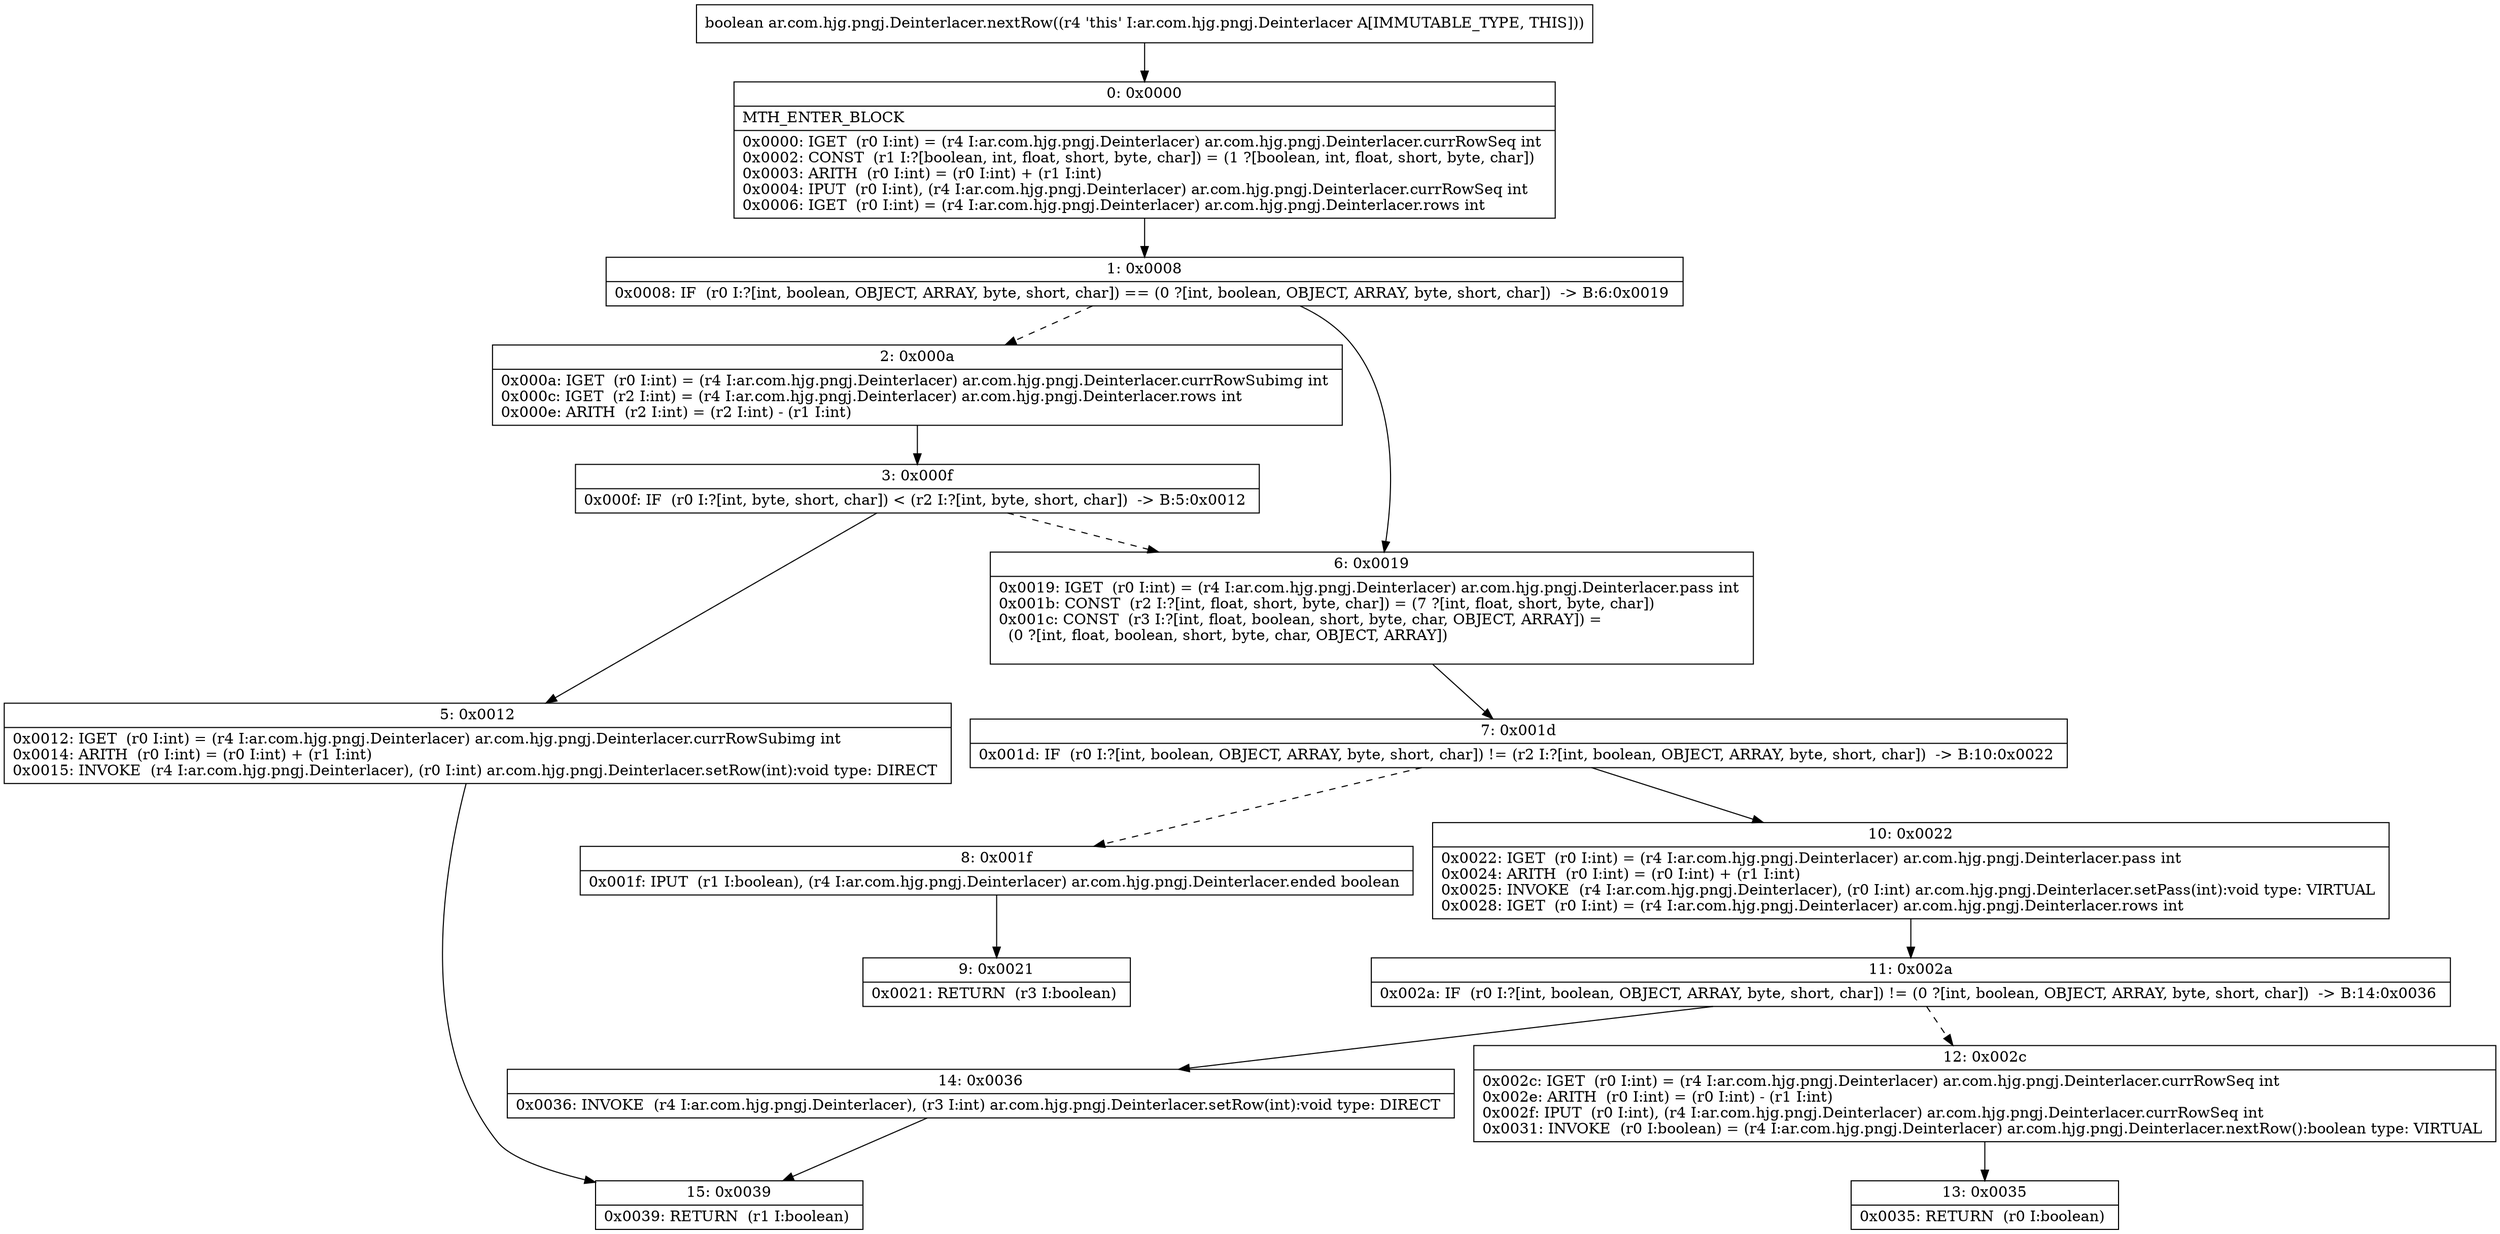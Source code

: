 digraph "CFG forar.com.hjg.pngj.Deinterlacer.nextRow()Z" {
Node_0 [shape=record,label="{0\:\ 0x0000|MTH_ENTER_BLOCK\l|0x0000: IGET  (r0 I:int) = (r4 I:ar.com.hjg.pngj.Deinterlacer) ar.com.hjg.pngj.Deinterlacer.currRowSeq int \l0x0002: CONST  (r1 I:?[boolean, int, float, short, byte, char]) = (1 ?[boolean, int, float, short, byte, char]) \l0x0003: ARITH  (r0 I:int) = (r0 I:int) + (r1 I:int) \l0x0004: IPUT  (r0 I:int), (r4 I:ar.com.hjg.pngj.Deinterlacer) ar.com.hjg.pngj.Deinterlacer.currRowSeq int \l0x0006: IGET  (r0 I:int) = (r4 I:ar.com.hjg.pngj.Deinterlacer) ar.com.hjg.pngj.Deinterlacer.rows int \l}"];
Node_1 [shape=record,label="{1\:\ 0x0008|0x0008: IF  (r0 I:?[int, boolean, OBJECT, ARRAY, byte, short, char]) == (0 ?[int, boolean, OBJECT, ARRAY, byte, short, char])  \-\> B:6:0x0019 \l}"];
Node_2 [shape=record,label="{2\:\ 0x000a|0x000a: IGET  (r0 I:int) = (r4 I:ar.com.hjg.pngj.Deinterlacer) ar.com.hjg.pngj.Deinterlacer.currRowSubimg int \l0x000c: IGET  (r2 I:int) = (r4 I:ar.com.hjg.pngj.Deinterlacer) ar.com.hjg.pngj.Deinterlacer.rows int \l0x000e: ARITH  (r2 I:int) = (r2 I:int) \- (r1 I:int) \l}"];
Node_3 [shape=record,label="{3\:\ 0x000f|0x000f: IF  (r0 I:?[int, byte, short, char]) \< (r2 I:?[int, byte, short, char])  \-\> B:5:0x0012 \l}"];
Node_5 [shape=record,label="{5\:\ 0x0012|0x0012: IGET  (r0 I:int) = (r4 I:ar.com.hjg.pngj.Deinterlacer) ar.com.hjg.pngj.Deinterlacer.currRowSubimg int \l0x0014: ARITH  (r0 I:int) = (r0 I:int) + (r1 I:int) \l0x0015: INVOKE  (r4 I:ar.com.hjg.pngj.Deinterlacer), (r0 I:int) ar.com.hjg.pngj.Deinterlacer.setRow(int):void type: DIRECT \l}"];
Node_6 [shape=record,label="{6\:\ 0x0019|0x0019: IGET  (r0 I:int) = (r4 I:ar.com.hjg.pngj.Deinterlacer) ar.com.hjg.pngj.Deinterlacer.pass int \l0x001b: CONST  (r2 I:?[int, float, short, byte, char]) = (7 ?[int, float, short, byte, char]) \l0x001c: CONST  (r3 I:?[int, float, boolean, short, byte, char, OBJECT, ARRAY]) = \l  (0 ?[int, float, boolean, short, byte, char, OBJECT, ARRAY])\l \l}"];
Node_7 [shape=record,label="{7\:\ 0x001d|0x001d: IF  (r0 I:?[int, boolean, OBJECT, ARRAY, byte, short, char]) != (r2 I:?[int, boolean, OBJECT, ARRAY, byte, short, char])  \-\> B:10:0x0022 \l}"];
Node_8 [shape=record,label="{8\:\ 0x001f|0x001f: IPUT  (r1 I:boolean), (r4 I:ar.com.hjg.pngj.Deinterlacer) ar.com.hjg.pngj.Deinterlacer.ended boolean \l}"];
Node_9 [shape=record,label="{9\:\ 0x0021|0x0021: RETURN  (r3 I:boolean) \l}"];
Node_10 [shape=record,label="{10\:\ 0x0022|0x0022: IGET  (r0 I:int) = (r4 I:ar.com.hjg.pngj.Deinterlacer) ar.com.hjg.pngj.Deinterlacer.pass int \l0x0024: ARITH  (r0 I:int) = (r0 I:int) + (r1 I:int) \l0x0025: INVOKE  (r4 I:ar.com.hjg.pngj.Deinterlacer), (r0 I:int) ar.com.hjg.pngj.Deinterlacer.setPass(int):void type: VIRTUAL \l0x0028: IGET  (r0 I:int) = (r4 I:ar.com.hjg.pngj.Deinterlacer) ar.com.hjg.pngj.Deinterlacer.rows int \l}"];
Node_11 [shape=record,label="{11\:\ 0x002a|0x002a: IF  (r0 I:?[int, boolean, OBJECT, ARRAY, byte, short, char]) != (0 ?[int, boolean, OBJECT, ARRAY, byte, short, char])  \-\> B:14:0x0036 \l}"];
Node_12 [shape=record,label="{12\:\ 0x002c|0x002c: IGET  (r0 I:int) = (r4 I:ar.com.hjg.pngj.Deinterlacer) ar.com.hjg.pngj.Deinterlacer.currRowSeq int \l0x002e: ARITH  (r0 I:int) = (r0 I:int) \- (r1 I:int) \l0x002f: IPUT  (r0 I:int), (r4 I:ar.com.hjg.pngj.Deinterlacer) ar.com.hjg.pngj.Deinterlacer.currRowSeq int \l0x0031: INVOKE  (r0 I:boolean) = (r4 I:ar.com.hjg.pngj.Deinterlacer) ar.com.hjg.pngj.Deinterlacer.nextRow():boolean type: VIRTUAL \l}"];
Node_13 [shape=record,label="{13\:\ 0x0035|0x0035: RETURN  (r0 I:boolean) \l}"];
Node_14 [shape=record,label="{14\:\ 0x0036|0x0036: INVOKE  (r4 I:ar.com.hjg.pngj.Deinterlacer), (r3 I:int) ar.com.hjg.pngj.Deinterlacer.setRow(int):void type: DIRECT \l}"];
Node_15 [shape=record,label="{15\:\ 0x0039|0x0039: RETURN  (r1 I:boolean) \l}"];
MethodNode[shape=record,label="{boolean ar.com.hjg.pngj.Deinterlacer.nextRow((r4 'this' I:ar.com.hjg.pngj.Deinterlacer A[IMMUTABLE_TYPE, THIS])) }"];
MethodNode -> Node_0;
Node_0 -> Node_1;
Node_1 -> Node_2[style=dashed];
Node_1 -> Node_6;
Node_2 -> Node_3;
Node_3 -> Node_5;
Node_3 -> Node_6[style=dashed];
Node_5 -> Node_15;
Node_6 -> Node_7;
Node_7 -> Node_8[style=dashed];
Node_7 -> Node_10;
Node_8 -> Node_9;
Node_10 -> Node_11;
Node_11 -> Node_12[style=dashed];
Node_11 -> Node_14;
Node_12 -> Node_13;
Node_14 -> Node_15;
}

